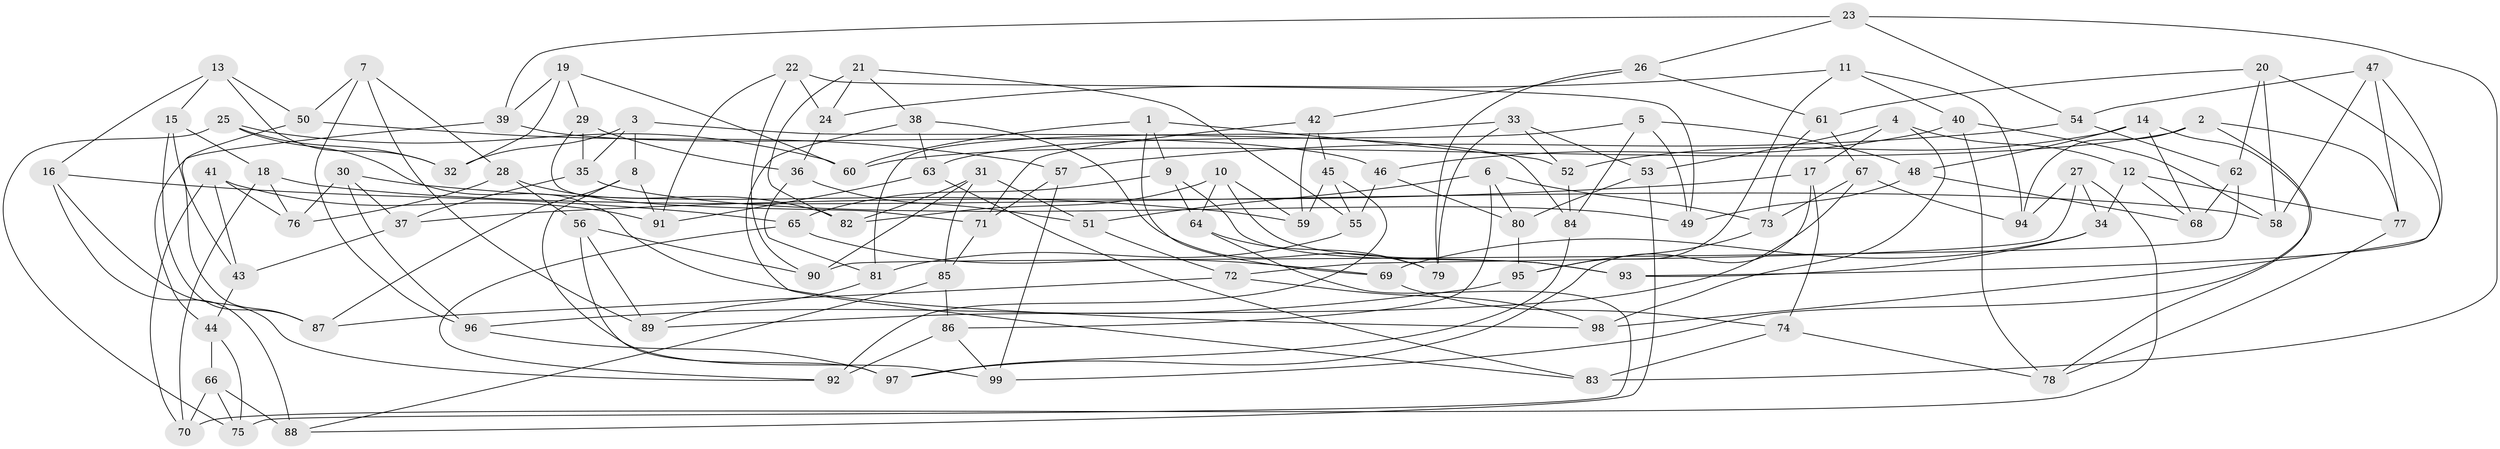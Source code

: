 // Generated by graph-tools (version 1.1) at 2025/37/03/09/25 02:37:51]
// undirected, 99 vertices, 198 edges
graph export_dot {
graph [start="1"]
  node [color=gray90,style=filled];
  1;
  2;
  3;
  4;
  5;
  6;
  7;
  8;
  9;
  10;
  11;
  12;
  13;
  14;
  15;
  16;
  17;
  18;
  19;
  20;
  21;
  22;
  23;
  24;
  25;
  26;
  27;
  28;
  29;
  30;
  31;
  32;
  33;
  34;
  35;
  36;
  37;
  38;
  39;
  40;
  41;
  42;
  43;
  44;
  45;
  46;
  47;
  48;
  49;
  50;
  51;
  52;
  53;
  54;
  55;
  56;
  57;
  58;
  59;
  60;
  61;
  62;
  63;
  64;
  65;
  66;
  67;
  68;
  69;
  70;
  71;
  72;
  73;
  74;
  75;
  76;
  77;
  78;
  79;
  80;
  81;
  82;
  83;
  84;
  85;
  86;
  87;
  88;
  89;
  90;
  91;
  92;
  93;
  94;
  95;
  96;
  97;
  98;
  99;
  1 -- 60;
  1 -- 69;
  1 -- 52;
  1 -- 9;
  2 -- 99;
  2 -- 77;
  2 -- 60;
  2 -- 94;
  3 -- 84;
  3 -- 32;
  3 -- 35;
  3 -- 8;
  4 -- 53;
  4 -- 17;
  4 -- 98;
  4 -- 12;
  5 -- 63;
  5 -- 49;
  5 -- 84;
  5 -- 48;
  6 -- 80;
  6 -- 73;
  6 -- 86;
  6 -- 51;
  7 -- 28;
  7 -- 96;
  7 -- 89;
  7 -- 50;
  8 -- 99;
  8 -- 87;
  8 -- 91;
  9 -- 64;
  9 -- 65;
  9 -- 93;
  10 -- 82;
  10 -- 64;
  10 -- 93;
  10 -- 59;
  11 -- 94;
  11 -- 24;
  11 -- 40;
  11 -- 95;
  12 -- 77;
  12 -- 68;
  12 -- 34;
  13 -- 15;
  13 -- 50;
  13 -- 16;
  13 -- 32;
  14 -- 68;
  14 -- 78;
  14 -- 48;
  14 -- 52;
  15 -- 87;
  15 -- 43;
  15 -- 18;
  16 -- 88;
  16 -- 65;
  16 -- 92;
  17 -- 97;
  17 -- 37;
  17 -- 74;
  18 -- 76;
  18 -- 58;
  18 -- 70;
  19 -- 32;
  19 -- 60;
  19 -- 29;
  19 -- 39;
  20 -- 98;
  20 -- 62;
  20 -- 61;
  20 -- 58;
  21 -- 55;
  21 -- 38;
  21 -- 24;
  21 -- 82;
  22 -- 90;
  22 -- 24;
  22 -- 91;
  22 -- 49;
  23 -- 39;
  23 -- 83;
  23 -- 54;
  23 -- 26;
  24 -- 36;
  25 -- 75;
  25 -- 60;
  25 -- 32;
  25 -- 98;
  26 -- 61;
  26 -- 79;
  26 -- 42;
  27 -- 70;
  27 -- 34;
  27 -- 72;
  27 -- 94;
  28 -- 56;
  28 -- 76;
  28 -- 82;
  29 -- 36;
  29 -- 71;
  29 -- 35;
  30 -- 96;
  30 -- 76;
  30 -- 37;
  30 -- 59;
  31 -- 82;
  31 -- 51;
  31 -- 90;
  31 -- 85;
  33 -- 79;
  33 -- 53;
  33 -- 52;
  33 -- 81;
  34 -- 69;
  34 -- 93;
  35 -- 49;
  35 -- 37;
  36 -- 81;
  36 -- 51;
  37 -- 43;
  38 -- 83;
  38 -- 63;
  38 -- 79;
  39 -- 44;
  39 -- 46;
  40 -- 46;
  40 -- 78;
  40 -- 58;
  41 -- 91;
  41 -- 43;
  41 -- 70;
  41 -- 76;
  42 -- 71;
  42 -- 59;
  42 -- 45;
  43 -- 44;
  44 -- 66;
  44 -- 75;
  45 -- 55;
  45 -- 59;
  45 -- 92;
  46 -- 55;
  46 -- 80;
  47 -- 54;
  47 -- 93;
  47 -- 77;
  47 -- 58;
  48 -- 68;
  48 -- 49;
  50 -- 57;
  50 -- 87;
  51 -- 72;
  52 -- 84;
  53 -- 88;
  53 -- 80;
  54 -- 57;
  54 -- 62;
  55 -- 81;
  56 -- 97;
  56 -- 90;
  56 -- 89;
  57 -- 71;
  57 -- 99;
  61 -- 67;
  61 -- 73;
  62 -- 90;
  62 -- 68;
  63 -- 83;
  63 -- 91;
  64 -- 75;
  64 -- 79;
  65 -- 69;
  65 -- 92;
  66 -- 70;
  66 -- 88;
  66 -- 75;
  67 -- 73;
  67 -- 94;
  67 -- 89;
  69 -- 74;
  71 -- 85;
  72 -- 98;
  72 -- 87;
  73 -- 95;
  74 -- 78;
  74 -- 83;
  77 -- 78;
  80 -- 95;
  81 -- 89;
  84 -- 97;
  85 -- 86;
  85 -- 88;
  86 -- 92;
  86 -- 99;
  95 -- 96;
  96 -- 97;
}
